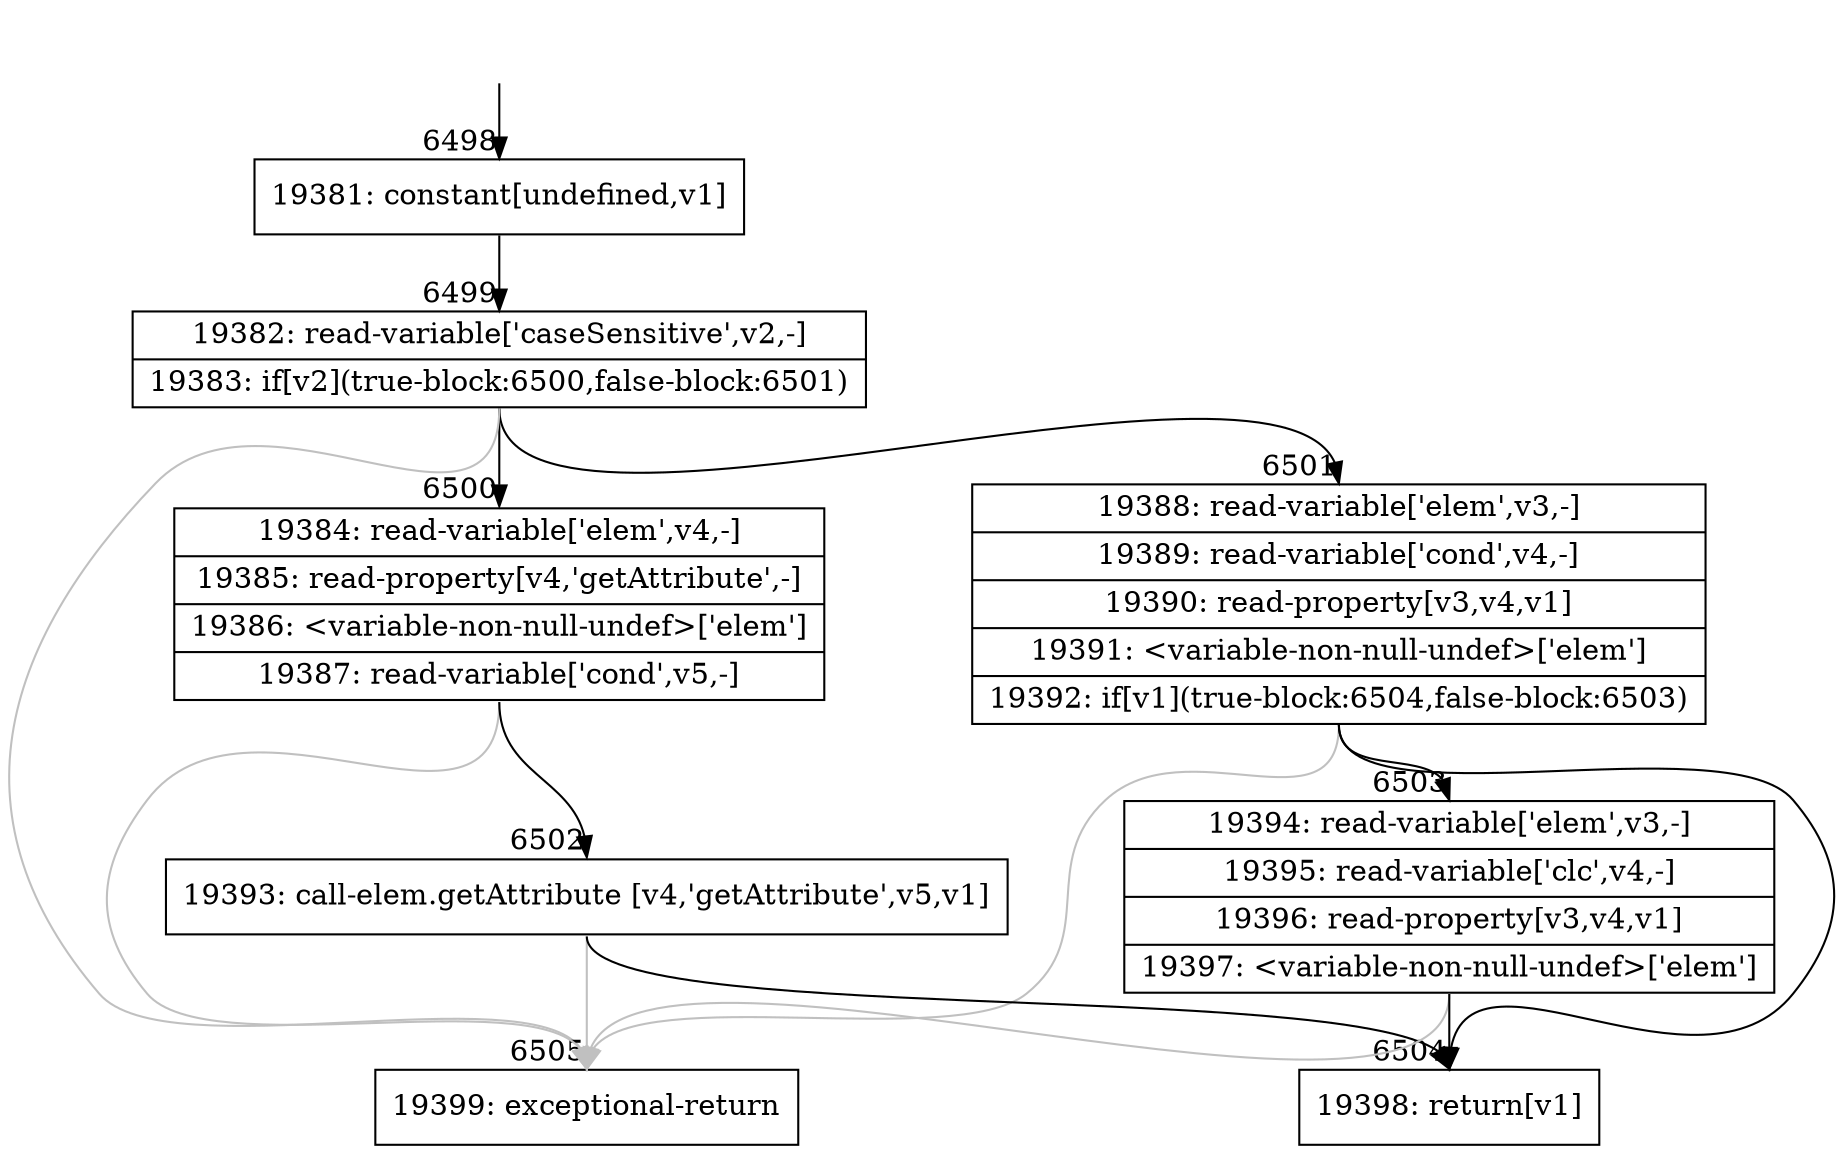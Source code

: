 digraph {
rankdir="TD"
BB_entry457[shape=none,label=""];
BB_entry457 -> BB6498 [tailport=s, headport=n, headlabel="    6498"]
BB6498 [shape=record label="{19381: constant[undefined,v1]}" ] 
BB6498 -> BB6499 [tailport=s, headport=n, headlabel="      6499"]
BB6499 [shape=record label="{19382: read-variable['caseSensitive',v2,-]|19383: if[v2](true-block:6500,false-block:6501)}" ] 
BB6499 -> BB6500 [tailport=s, headport=n, headlabel="      6500"]
BB6499 -> BB6501 [tailport=s, headport=n, headlabel="      6501"]
BB6499 -> BB6505 [tailport=s, headport=n, color=gray, headlabel="      6505"]
BB6500 [shape=record label="{19384: read-variable['elem',v4,-]|19385: read-property[v4,'getAttribute',-]|19386: \<variable-non-null-undef\>['elem']|19387: read-variable['cond',v5,-]}" ] 
BB6500 -> BB6502 [tailport=s, headport=n, headlabel="      6502"]
BB6500 -> BB6505 [tailport=s, headport=n, color=gray]
BB6501 [shape=record label="{19388: read-variable['elem',v3,-]|19389: read-variable['cond',v4,-]|19390: read-property[v3,v4,v1]|19391: \<variable-non-null-undef\>['elem']|19392: if[v1](true-block:6504,false-block:6503)}" ] 
BB6501 -> BB6504 [tailport=s, headport=n, headlabel="      6504"]
BB6501 -> BB6503 [tailport=s, headport=n, headlabel="      6503"]
BB6501 -> BB6505 [tailport=s, headport=n, color=gray]
BB6502 [shape=record label="{19393: call-elem.getAttribute [v4,'getAttribute',v5,v1]}" ] 
BB6502 -> BB6504 [tailport=s, headport=n]
BB6502 -> BB6505 [tailport=s, headport=n, color=gray]
BB6503 [shape=record label="{19394: read-variable['elem',v3,-]|19395: read-variable['clc',v4,-]|19396: read-property[v3,v4,v1]|19397: \<variable-non-null-undef\>['elem']}" ] 
BB6503 -> BB6504 [tailport=s, headport=n]
BB6503 -> BB6505 [tailport=s, headport=n, color=gray]
BB6504 [shape=record label="{19398: return[v1]}" ] 
BB6505 [shape=record label="{19399: exceptional-return}" ] 
//#$~ 9213
}
